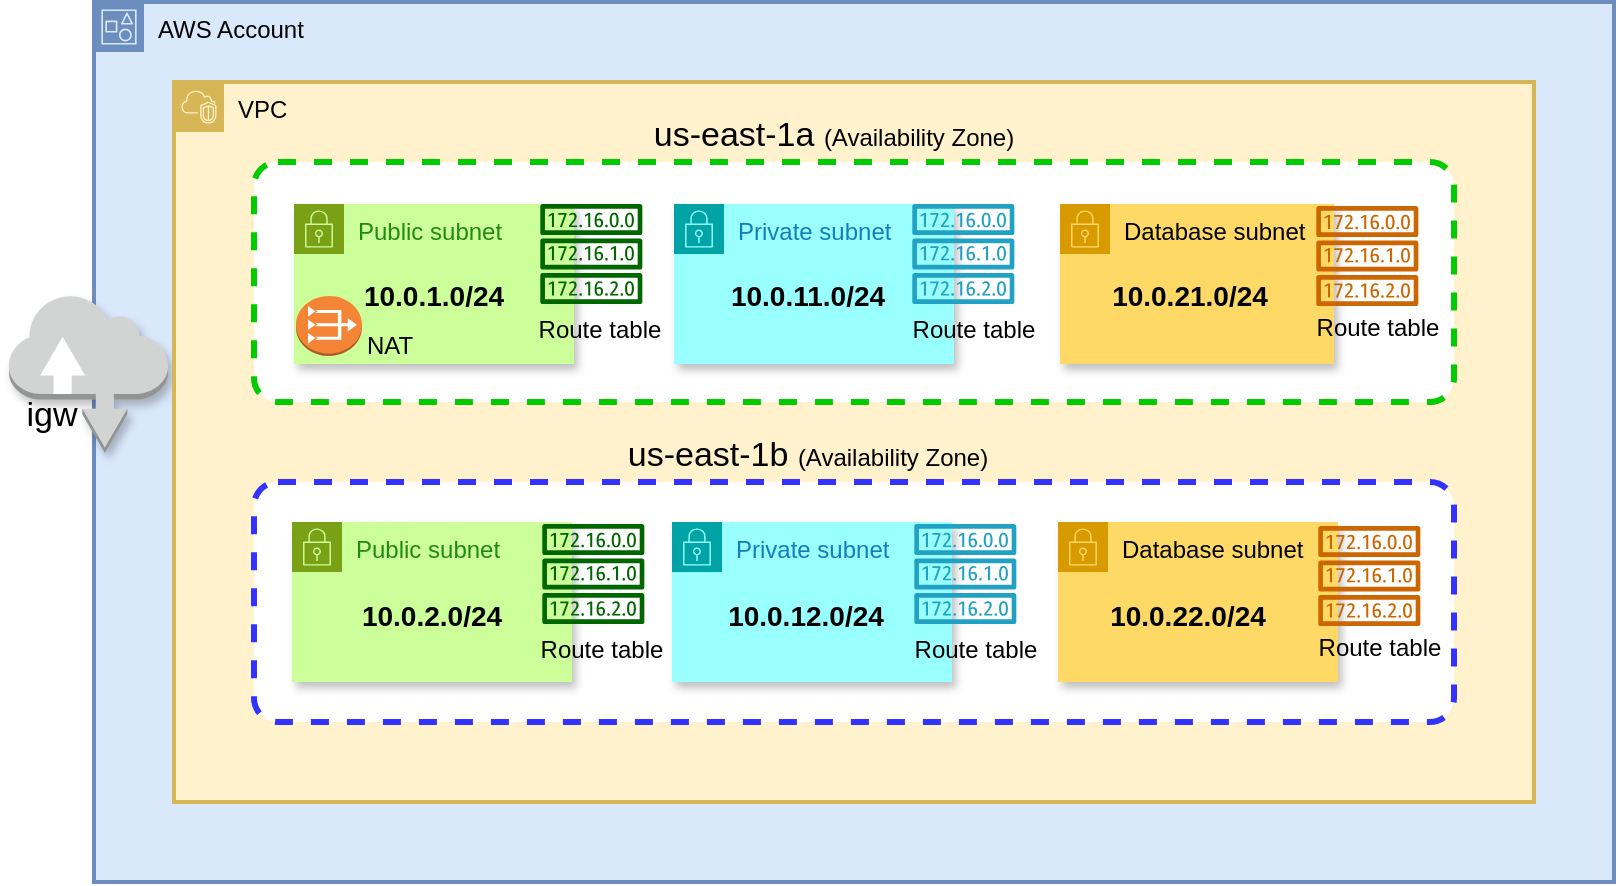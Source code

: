 <mxfile version="24.7.16">
  <diagram name="Page-1" id="ZnKDM2bqX98yLxWprDga">
    <mxGraphModel dx="1730" dy="468" grid="1" gridSize="10" guides="1" tooltips="1" connect="1" arrows="1" fold="1" page="1" pageScale="1" pageWidth="850" pageHeight="1100" math="0" shadow="0">
      <root>
        <mxCell id="0" />
        <mxCell id="1" parent="0" />
        <mxCell id="REgqDeqwUIbu9Z4DgF6a-1" value="AWS Account" style="points=[[0,0],[0.25,0],[0.5,0],[0.75,0],[1,0],[1,0.25],[1,0.5],[1,0.75],[1,1],[0.75,1],[0.5,1],[0.25,1],[0,1],[0,0.75],[0,0.5],[0,0.25]];outlineConnect=0;html=1;whiteSpace=wrap;fontSize=12;fontStyle=0;container=1;pointerEvents=0;collapsible=0;recursiveResize=0;shape=mxgraph.aws4.group;grIcon=mxgraph.aws4.group_account;verticalAlign=top;align=left;spacingLeft=30;dashed=0;strokeWidth=2;fillColor=#dae8fc;strokeColor=#6c8ebf;" vertex="1" parent="1">
          <mxGeometry x="40" y="39" width="760" height="440" as="geometry" />
        </mxCell>
        <mxCell id="REgqDeqwUIbu9Z4DgF6a-25" value="" style="outlineConnect=0;dashed=0;verticalLabelPosition=bottom;verticalAlign=top;align=center;html=1;shape=mxgraph.aws3.internet;fillColor=#D2D3D3;gradientColor=none;shadow=1;" vertex="1" parent="REgqDeqwUIbu9Z4DgF6a-1">
          <mxGeometry x="-42.5" y="146" width="79.5" height="79.5" as="geometry" />
        </mxCell>
        <mxCell id="REgqDeqwUIbu9Z4DgF6a-2" value="VPC" style="points=[[0,0],[0.25,0],[0.5,0],[0.75,0],[1,0],[1,0.25],[1,0.5],[1,0.75],[1,1],[0.75,1],[0.5,1],[0.25,1],[0,1],[0,0.75],[0,0.5],[0,0.25]];outlineConnect=0;html=1;whiteSpace=wrap;fontSize=12;fontStyle=0;container=1;pointerEvents=0;collapsible=0;recursiveResize=0;shape=mxgraph.aws4.group;grIcon=mxgraph.aws4.group_vpc2;strokeColor=#d6b656;fillColor=#fff2cc;verticalAlign=top;align=left;spacingLeft=30;dashed=0;strokeWidth=2;" vertex="1" parent="1">
          <mxGeometry x="80" y="79" width="680" height="360" as="geometry" />
        </mxCell>
        <mxCell id="REgqDeqwUIbu9Z4DgF6a-3" value="" style="rounded=1;arcSize=10;dashed=1;strokeWidth=3;strokeColor=#00CC00;" vertex="1" parent="REgqDeqwUIbu9Z4DgF6a-2">
          <mxGeometry x="40" y="40" width="600" height="120" as="geometry" />
        </mxCell>
        <mxCell id="REgqDeqwUIbu9Z4DgF6a-4" value="" style="rounded=1;arcSize=10;dashed=1;strokeWidth=3;strokeColor=#3333FF;" vertex="1" parent="REgqDeqwUIbu9Z4DgF6a-2">
          <mxGeometry x="40" y="200" width="600" height="120" as="geometry" />
        </mxCell>
        <mxCell id="REgqDeqwUIbu9Z4DgF6a-26" value="us-east-1a &lt;font style=&quot;font-size: 12px;&quot;&gt;(Availability Zone)&lt;/font&gt;" style="text;html=1;align=center;verticalAlign=middle;whiteSpace=wrap;rounded=0;fontSize=17;" vertex="1" parent="REgqDeqwUIbu9Z4DgF6a-2">
          <mxGeometry x="230" y="17" width="200" height="20" as="geometry" />
        </mxCell>
        <mxCell id="REgqDeqwUIbu9Z4DgF6a-5" value="Public subnet" style="points=[[0,0],[0.25,0],[0.5,0],[0.75,0],[1,0],[1,0.25],[1,0.5],[1,0.75],[1,1],[0.75,1],[0.5,1],[0.25,1],[0,1],[0,0.75],[0,0.5],[0,0.25]];outlineConnect=0;gradientColor=none;html=1;whiteSpace=wrap;fontSize=12;fontStyle=0;container=1;pointerEvents=0;collapsible=0;recursiveResize=0;shape=mxgraph.aws4.group;grIcon=mxgraph.aws4.group_security_group;grStroke=0;strokeColor=#7AA116;fillColor=#CCFF99;verticalAlign=top;align=left;spacingLeft=30;fontColor=#248814;dashed=0;strokeWidth=1;perimeterSpacing=1;movable=1;resizable=1;rotatable=1;deletable=1;editable=1;locked=0;connectable=1;shadow=1;" vertex="1" parent="1">
          <mxGeometry x="140" y="140" width="140" height="80" as="geometry" />
        </mxCell>
        <mxCell id="REgqDeqwUIbu9Z4DgF6a-18" value="" style="outlineConnect=0;dashed=0;verticalLabelPosition=bottom;verticalAlign=top;align=center;html=1;shape=mxgraph.aws3.vpc_nat_gateway;fillColor=#F58536;gradientColor=none;direction=east;shadow=0;" vertex="1" parent="REgqDeqwUIbu9Z4DgF6a-5">
          <mxGeometry x="1" y="46" width="33" height="30" as="geometry" />
        </mxCell>
        <mxCell id="REgqDeqwUIbu9Z4DgF6a-29" value="10.0.1.0/24" style="text;html=1;align=center;verticalAlign=middle;whiteSpace=wrap;rounded=0;fontSize=14;fontStyle=1" vertex="1" parent="REgqDeqwUIbu9Z4DgF6a-5">
          <mxGeometry x="-30" y="36" width="200" height="20" as="geometry" />
        </mxCell>
        <mxCell id="REgqDeqwUIbu9Z4DgF6a-6" value="Private subnet" style="points=[[0,0],[0.25,0],[0.5,0],[0.75,0],[1,0],[1,0.25],[1,0.5],[1,0.75],[1,1],[0.75,1],[0.5,1],[0.25,1],[0,1],[0,0.75],[0,0.5],[0,0.25]];outlineConnect=0;gradientColor=none;html=1;whiteSpace=wrap;fontSize=12;fontStyle=0;container=1;pointerEvents=0;collapsible=0;recursiveResize=0;shape=mxgraph.aws4.group;grIcon=mxgraph.aws4.group_security_group;grStroke=0;strokeColor=#00A4A6;fillColor=#99FFFF;verticalAlign=top;align=left;spacingLeft=30;fontColor=#147EBA;dashed=0;shadow=1;" vertex="1" parent="1">
          <mxGeometry x="330" y="140" width="140" height="80" as="geometry" />
        </mxCell>
        <mxCell id="REgqDeqwUIbu9Z4DgF6a-7" value="Database subnet" style="points=[[0,0],[0.25,0],[0.5,0],[0.75,0],[1,0],[1,0.25],[1,0.5],[1,0.75],[1,1],[0.75,1],[0.5,1],[0.25,1],[0,1],[0,0.75],[0,0.5],[0,0.25]];outlineConnect=0;html=1;whiteSpace=wrap;fontSize=12;fontStyle=0;container=1;pointerEvents=0;collapsible=0;recursiveResize=0;shape=mxgraph.aws4.group;grIcon=mxgraph.aws4.group_security_group;grStroke=0;strokeColor=#d79b00;fillColor=#FFD966;verticalAlign=top;align=left;spacingLeft=30;dashed=0;shadow=1;" vertex="1" parent="1">
          <mxGeometry x="523" y="140" width="137" height="80" as="geometry" />
        </mxCell>
        <mxCell id="REgqDeqwUIbu9Z4DgF6a-8" value="Public subnet" style="points=[[0,0],[0.25,0],[0.5,0],[0.75,0],[1,0],[1,0.25],[1,0.5],[1,0.75],[1,1],[0.75,1],[0.5,1],[0.25,1],[0,1],[0,0.75],[0,0.5],[0,0.25]];outlineConnect=0;gradientColor=none;html=1;whiteSpace=wrap;fontSize=12;fontStyle=0;container=1;pointerEvents=0;collapsible=0;recursiveResize=0;shape=mxgraph.aws4.group;grIcon=mxgraph.aws4.group_security_group;grStroke=0;strokeColor=#7AA116;fillColor=#CCFF99;verticalAlign=top;align=left;spacingLeft=30;fontColor=#248814;dashed=0;strokeWidth=1;perimeterSpacing=1;shadow=1;" vertex="1" parent="1">
          <mxGeometry x="139" y="299" width="140" height="80" as="geometry" />
        </mxCell>
        <mxCell id="REgqDeqwUIbu9Z4DgF6a-9" value="Private subnet" style="points=[[0,0],[0.25,0],[0.5,0],[0.75,0],[1,0],[1,0.25],[1,0.5],[1,0.75],[1,1],[0.75,1],[0.5,1],[0.25,1],[0,1],[0,0.75],[0,0.5],[0,0.25]];outlineConnect=0;gradientColor=none;html=1;whiteSpace=wrap;fontSize=12;fontStyle=0;container=1;pointerEvents=0;collapsible=0;recursiveResize=0;shape=mxgraph.aws4.group;grIcon=mxgraph.aws4.group_security_group;grStroke=0;strokeColor=#00A4A6;fillColor=#99FFFF;verticalAlign=top;align=left;spacingLeft=30;fontColor=#147EBA;dashed=0;shadow=1;" vertex="1" parent="1">
          <mxGeometry x="329" y="299" width="140" height="80" as="geometry" />
        </mxCell>
        <mxCell id="REgqDeqwUIbu9Z4DgF6a-10" value="Database subnet" style="points=[[0,0],[0.25,0],[0.5,0],[0.75,0],[1,0],[1,0.25],[1,0.5],[1,0.75],[1,1],[0.75,1],[0.5,1],[0.25,1],[0,1],[0,0.75],[0,0.5],[0,0.25]];outlineConnect=0;html=1;whiteSpace=wrap;fontSize=12;fontStyle=0;container=1;pointerEvents=0;collapsible=0;recursiveResize=0;shape=mxgraph.aws4.group;grIcon=mxgraph.aws4.group_security_group;grStroke=0;strokeColor=#d79b00;fillColor=#FFD966;verticalAlign=top;align=left;spacingLeft=30;dashed=0;shadow=1;" vertex="1" parent="1">
          <mxGeometry x="522" y="299" width="140" height="80" as="geometry" />
        </mxCell>
        <mxCell id="REgqDeqwUIbu9Z4DgF6a-12" value="igw" style="text;html=1;align=center;verticalAlign=middle;whiteSpace=wrap;rounded=0;fontSize=17;" vertex="1" parent="1">
          <mxGeometry x="-6" y="236" width="50" height="20" as="geometry" />
        </mxCell>
        <mxCell id="REgqDeqwUIbu9Z4DgF6a-23" value="NAT" style="text;html=1;align=center;verticalAlign=middle;whiteSpace=wrap;rounded=0;" vertex="1" parent="1">
          <mxGeometry x="158" y="196" width="60" height="30" as="geometry" />
        </mxCell>
        <mxCell id="REgqDeqwUIbu9Z4DgF6a-28" value="us-east-1b&amp;nbsp;&lt;font style=&quot;font-size: 12px;&quot;&gt;(Availability Zone)&lt;/font&gt;" style="text;html=1;align=center;verticalAlign=middle;whiteSpace=wrap;rounded=0;fontSize=17;" vertex="1" parent="1">
          <mxGeometry x="297" y="256" width="200" height="20" as="geometry" />
        </mxCell>
        <mxCell id="REgqDeqwUIbu9Z4DgF6a-30" value="10.0.11.0/24" style="text;html=1;align=center;verticalAlign=middle;whiteSpace=wrap;rounded=0;fontSize=14;fontStyle=1" vertex="1" parent="1">
          <mxGeometry x="297" y="176" width="200" height="20" as="geometry" />
        </mxCell>
        <mxCell id="REgqDeqwUIbu9Z4DgF6a-31" value="10.0.21.0/24" style="text;html=1;align=center;verticalAlign=middle;whiteSpace=wrap;rounded=0;fontSize=14;fontStyle=1" vertex="1" parent="1">
          <mxGeometry x="488" y="176" width="200" height="20" as="geometry" />
        </mxCell>
        <mxCell id="REgqDeqwUIbu9Z4DgF6a-32" value="10.0.2.0/24" style="text;html=1;align=center;verticalAlign=middle;whiteSpace=wrap;rounded=0;fontSize=14;fontStyle=1" vertex="1" parent="1">
          <mxGeometry x="109" y="336" width="200" height="20" as="geometry" />
        </mxCell>
        <mxCell id="REgqDeqwUIbu9Z4DgF6a-33" value="10.0.12.0/24" style="text;html=1;align=center;verticalAlign=middle;whiteSpace=wrap;rounded=0;fontSize=14;fontStyle=1" vertex="1" parent="1">
          <mxGeometry x="296" y="336" width="200" height="20" as="geometry" />
        </mxCell>
        <mxCell id="REgqDeqwUIbu9Z4DgF6a-34" value="10.0.22.0/24" style="text;html=1;align=center;verticalAlign=middle;whiteSpace=wrap;rounded=0;fontSize=14;fontStyle=1" vertex="1" parent="1">
          <mxGeometry x="487" y="336" width="200" height="20" as="geometry" />
        </mxCell>
        <mxCell id="REgqDeqwUIbu9Z4DgF6a-39" value="" style="sketch=0;outlineConnect=0;fontColor=#232F3E;gradientColor=none;fillColor=#21A2C2;strokeColor=none;dashed=0;verticalLabelPosition=bottom;verticalAlign=top;align=center;html=1;fontSize=12;fontStyle=0;aspect=fixed;pointerEvents=1;shape=mxgraph.aws4.route_table;" vertex="1" parent="1">
          <mxGeometry x="449" y="140" width="51.32" height="50" as="geometry" />
        </mxCell>
        <mxCell id="REgqDeqwUIbu9Z4DgF6a-41" value="Route table" style="text;html=1;align=center;verticalAlign=middle;whiteSpace=wrap;rounded=0;" vertex="1" parent="1">
          <mxGeometry x="256" y="188" width="74" height="30" as="geometry" />
        </mxCell>
        <mxCell id="REgqDeqwUIbu9Z4DgF6a-42" value="Route table" style="text;html=1;align=center;verticalAlign=middle;whiteSpace=wrap;rounded=0;" vertex="1" parent="1">
          <mxGeometry x="443" y="188" width="74" height="30" as="geometry" />
        </mxCell>
        <mxCell id="REgqDeqwUIbu9Z4DgF6a-43" value="" style="sketch=0;outlineConnect=0;fontColor=#232F3E;gradientColor=none;fillColor=#CC6600;strokeColor=none;dashed=0;verticalLabelPosition=bottom;verticalAlign=top;align=center;html=1;fontSize=12;fontStyle=0;aspect=fixed;pointerEvents=1;shape=mxgraph.aws4.route_table;" vertex="1" parent="1">
          <mxGeometry x="651" y="141" width="51.32" height="50" as="geometry" />
        </mxCell>
        <mxCell id="REgqDeqwUIbu9Z4DgF6a-44" value="Route table" style="text;html=1;align=center;verticalAlign=middle;whiteSpace=wrap;rounded=0;" vertex="1" parent="1">
          <mxGeometry x="645" y="187" width="74" height="30" as="geometry" />
        </mxCell>
        <mxCell id="REgqDeqwUIbu9Z4DgF6a-45" value="" style="sketch=0;outlineConnect=0;fontColor=#232F3E;gradientColor=none;fillColor=#006600;strokeColor=none;dashed=0;verticalLabelPosition=bottom;verticalAlign=top;align=center;html=1;fontSize=12;fontStyle=0;aspect=fixed;pointerEvents=1;shape=mxgraph.aws4.route_table;" vertex="1" parent="1">
          <mxGeometry x="263" y="140" width="51.32" height="50" as="geometry" />
        </mxCell>
        <mxCell id="REgqDeqwUIbu9Z4DgF6a-46" value="" style="sketch=0;outlineConnect=0;fontColor=#232F3E;gradientColor=none;fillColor=#21A2C2;strokeColor=none;dashed=0;verticalLabelPosition=bottom;verticalAlign=top;align=center;html=1;fontSize=12;fontStyle=0;aspect=fixed;pointerEvents=1;shape=mxgraph.aws4.route_table;" vertex="1" parent="1">
          <mxGeometry x="450" y="300" width="51.32" height="50" as="geometry" />
        </mxCell>
        <mxCell id="REgqDeqwUIbu9Z4DgF6a-47" value="Route table" style="text;html=1;align=center;verticalAlign=middle;whiteSpace=wrap;rounded=0;" vertex="1" parent="1">
          <mxGeometry x="257" y="348" width="74" height="30" as="geometry" />
        </mxCell>
        <mxCell id="REgqDeqwUIbu9Z4DgF6a-48" value="Route table" style="text;html=1;align=center;verticalAlign=middle;whiteSpace=wrap;rounded=0;" vertex="1" parent="1">
          <mxGeometry x="444" y="348" width="74" height="30" as="geometry" />
        </mxCell>
        <mxCell id="REgqDeqwUIbu9Z4DgF6a-49" value="" style="sketch=0;outlineConnect=0;fontColor=#232F3E;gradientColor=none;fillColor=#CC6600;strokeColor=none;dashed=0;verticalLabelPosition=bottom;verticalAlign=top;align=center;html=1;fontSize=12;fontStyle=0;aspect=fixed;pointerEvents=1;shape=mxgraph.aws4.route_table;" vertex="1" parent="1">
          <mxGeometry x="652" y="301" width="51.32" height="50" as="geometry" />
        </mxCell>
        <mxCell id="REgqDeqwUIbu9Z4DgF6a-50" value="Route table" style="text;html=1;align=center;verticalAlign=middle;whiteSpace=wrap;rounded=0;" vertex="1" parent="1">
          <mxGeometry x="646" y="347" width="74" height="30" as="geometry" />
        </mxCell>
        <mxCell id="REgqDeqwUIbu9Z4DgF6a-51" value="" style="sketch=0;outlineConnect=0;fontColor=#232F3E;gradientColor=none;fillColor=#006600;strokeColor=none;dashed=0;verticalLabelPosition=bottom;verticalAlign=top;align=center;html=1;fontSize=12;fontStyle=0;aspect=fixed;pointerEvents=1;shape=mxgraph.aws4.route_table;" vertex="1" parent="1">
          <mxGeometry x="264" y="300" width="51.32" height="50" as="geometry" />
        </mxCell>
      </root>
    </mxGraphModel>
  </diagram>
</mxfile>
